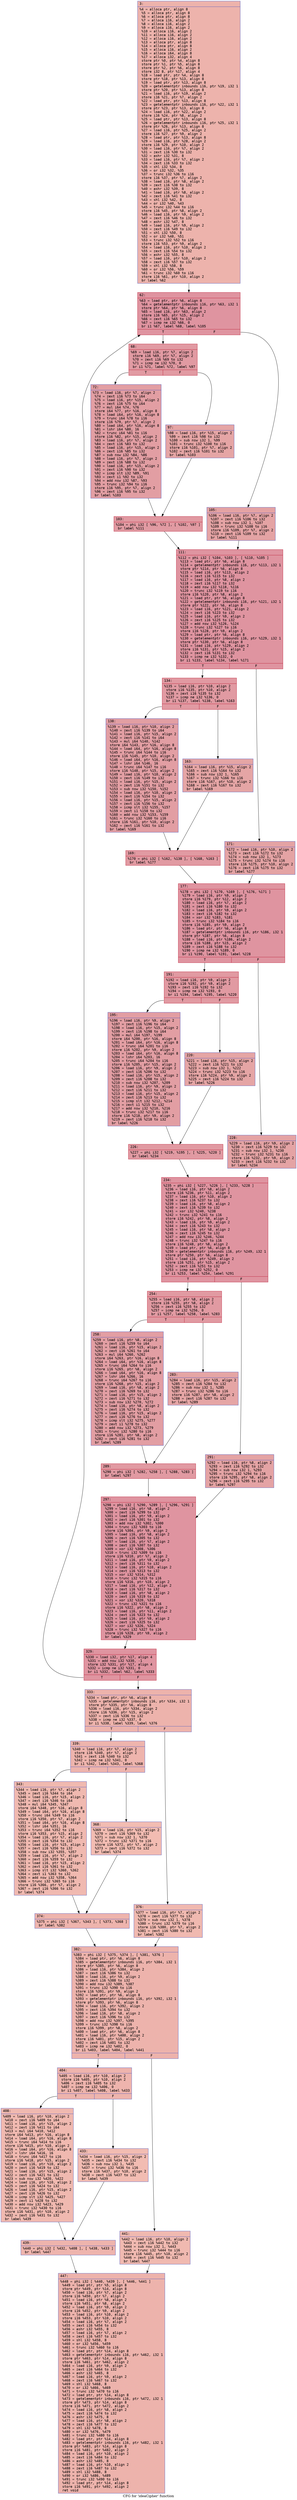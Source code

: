 digraph "CFG for 'ideaCipher' function" {
	label="CFG for 'ideaCipher' function";

	Node0x600000baed50 [shape=record,color="#3d50c3ff", style=filled, fillcolor="#d6524470" fontname="Courier",label="{3:\l|  %4 = alloca ptr, align 8\l  %5 = alloca ptr, align 8\l  %6 = alloca ptr, align 8\l  %7 = alloca i16, align 2\l  %8 = alloca i16, align 2\l  %9 = alloca i16, align 2\l  %10 = alloca i16, align 2\l  %11 = alloca i16, align 2\l  %12 = alloca i16, align 2\l  %13 = alloca ptr, align 8\l  %14 = alloca ptr, align 8\l  %15 = alloca i16, align 2\l  %16 = alloca i64, align 8\l  %17 = alloca i32, align 4\l  store ptr %0, ptr %4, align 8\l  store ptr %1, ptr %5, align 8\l  store ptr %2, ptr %6, align 8\l  store i32 8, ptr %17, align 4\l  %18 = load ptr, ptr %4, align 8\l  store ptr %18, ptr %13, align 8\l  %19 = load ptr, ptr %13, align 8\l  %20 = getelementptr inbounds i16, ptr %19, i32 1\l  store ptr %20, ptr %13, align 8\l  %21 = load i16, ptr %19, align 2\l  store i16 %21, ptr %7, align 2\l  %22 = load ptr, ptr %13, align 8\l  %23 = getelementptr inbounds i16, ptr %22, i32 1\l  store ptr %23, ptr %13, align 8\l  %24 = load i16, ptr %22, align 2\l  store i16 %24, ptr %8, align 2\l  %25 = load ptr, ptr %13, align 8\l  %26 = getelementptr inbounds i16, ptr %25, i32 1\l  store ptr %26, ptr %13, align 8\l  %27 = load i16, ptr %25, align 2\l  store i16 %27, ptr %9, align 2\l  %28 = load ptr, ptr %13, align 8\l  %29 = load i16, ptr %28, align 2\l  store i16 %29, ptr %10, align 2\l  %30 = load i16, ptr %7, align 2\l  %31 = zext i16 %30 to i32\l  %32 = ashr i32 %31, 8\l  %33 = load i16, ptr %7, align 2\l  %34 = zext i16 %33 to i32\l  %35 = shl i32 %34, 8\l  %36 = or i32 %32, %35\l  %37 = trunc i32 %36 to i16\l  store i16 %37, ptr %7, align 2\l  %38 = load i16, ptr %8, align 2\l  %39 = zext i16 %38 to i32\l  %40 = ashr i32 %39, 8\l  %41 = load i16, ptr %8, align 2\l  %42 = zext i16 %41 to i32\l  %43 = shl i32 %42, 8\l  %44 = or i32 %40, %43\l  %45 = trunc i32 %44 to i16\l  store i16 %45, ptr %8, align 2\l  %46 = load i16, ptr %9, align 2\l  %47 = zext i16 %46 to i32\l  %48 = ashr i32 %47, 8\l  %49 = load i16, ptr %9, align 2\l  %50 = zext i16 %49 to i32\l  %51 = shl i32 %50, 8\l  %52 = or i32 %48, %51\l  %53 = trunc i32 %52 to i16\l  store i16 %53, ptr %9, align 2\l  %54 = load i16, ptr %10, align 2\l  %55 = zext i16 %54 to i32\l  %56 = ashr i32 %55, 8\l  %57 = load i16, ptr %10, align 2\l  %58 = zext i16 %57 to i32\l  %59 = shl i32 %58, 8\l  %60 = or i32 %56, %59\l  %61 = trunc i32 %60 to i16\l  store i16 %61, ptr %10, align 2\l  br label %62\l}"];
	Node0x600000baed50 -> Node0x600000baeda0[tooltip="3 -> 62\nProbability 100.00%" ];
	Node0x600000baeda0 [shape=record,color="#b70d28ff", style=filled, fillcolor="#b70d2870" fontname="Courier",label="{62:\l|  %63 = load ptr, ptr %6, align 8\l  %64 = getelementptr inbounds i16, ptr %63, i32 1\l  store ptr %64, ptr %6, align 8\l  %65 = load i16, ptr %63, align 2\l  store i16 %65, ptr %15, align 2\l  %66 = zext i16 %65 to i32\l  %67 = icmp ne i32 %66, 0\l  br i1 %67, label %68, label %105\l|{<s0>T|<s1>F}}"];
	Node0x600000baeda0:s0 -> Node0x600000baedf0[tooltip="62 -> 68\nProbability 62.50%" ];
	Node0x600000baeda0:s1 -> Node0x600000baef30[tooltip="62 -> 105\nProbability 37.50%" ];
	Node0x600000baedf0 [shape=record,color="#b70d28ff", style=filled, fillcolor="#bb1b2c70" fontname="Courier",label="{68:\l|  %69 = load i16, ptr %7, align 2\l  store i16 %69, ptr %7, align 2\l  %70 = zext i16 %69 to i32\l  %71 = icmp ne i32 %70, 0\l  br i1 %71, label %72, label %97\l|{<s0>T|<s1>F}}"];
	Node0x600000baedf0:s0 -> Node0x600000baee40[tooltip="68 -> 72\nProbability 62.50%" ];
	Node0x600000baedf0:s1 -> Node0x600000baee90[tooltip="68 -> 97\nProbability 37.50%" ];
	Node0x600000baee40 [shape=record,color="#3d50c3ff", style=filled, fillcolor="#be242e70" fontname="Courier",label="{72:\l|  %73 = load i16, ptr %7, align 2\l  %74 = zext i16 %73 to i64\l  %75 = load i16, ptr %15, align 2\l  %76 = zext i16 %75 to i64\l  %77 = mul i64 %74, %76\l  store i64 %77, ptr %16, align 8\l  %78 = load i64, ptr %16, align 8\l  %79 = trunc i64 %78 to i16\l  store i16 %79, ptr %7, align 2\l  %80 = load i64, ptr %16, align 8\l  %81 = lshr i64 %80, 16\l  %82 = trunc i64 %81 to i16\l  store i16 %82, ptr %15, align 2\l  %83 = load i16, ptr %7, align 2\l  %84 = zext i16 %83 to i32\l  %85 = load i16, ptr %15, align 2\l  %86 = zext i16 %85 to i32\l  %87 = sub nsw i32 %84, %86\l  %88 = load i16, ptr %7, align 2\l  %89 = zext i16 %88 to i32\l  %90 = load i16, ptr %15, align 2\l  %91 = zext i16 %90 to i32\l  %92 = icmp slt i32 %89, %91\l  %93 = zext i1 %92 to i32\l  %94 = add nsw i32 %87, %93\l  %95 = trunc i32 %94 to i16\l  store i16 %95, ptr %7, align 2\l  %96 = zext i16 %95 to i32\l  br label %103\l}"];
	Node0x600000baee40 -> Node0x600000baeee0[tooltip="72 -> 103\nProbability 100.00%" ];
	Node0x600000baee90 [shape=record,color="#3d50c3ff", style=filled, fillcolor="#c5333470" fontname="Courier",label="{97:\l|  %98 = load i16, ptr %15, align 2\l  %99 = zext i16 %98 to i32\l  %100 = sub nsw i32 1, %99\l  %101 = trunc i32 %100 to i16\l  store i16 %101, ptr %7, align 2\l  %102 = zext i16 %101 to i32\l  br label %103\l}"];
	Node0x600000baee90 -> Node0x600000baeee0[tooltip="97 -> 103\nProbability 100.00%" ];
	Node0x600000baeee0 [shape=record,color="#b70d28ff", style=filled, fillcolor="#bb1b2c70" fontname="Courier",label="{103:\l|  %104 = phi i32 [ %96, %72 ], [ %102, %97 ]\l  br label %111\l}"];
	Node0x600000baeee0 -> Node0x600000baef80[tooltip="103 -> 111\nProbability 100.00%" ];
	Node0x600000baef30 [shape=record,color="#3d50c3ff", style=filled, fillcolor="#c32e3170" fontname="Courier",label="{105:\l|  %106 = load i16, ptr %7, align 2\l  %107 = zext i16 %106 to i32\l  %108 = sub nsw i32 1, %107\l  %109 = trunc i32 %108 to i16\l  store i16 %109, ptr %7, align 2\l  %110 = zext i16 %109 to i32\l  br label %111\l}"];
	Node0x600000baef30 -> Node0x600000baef80[tooltip="105 -> 111\nProbability 100.00%" ];
	Node0x600000baef80 [shape=record,color="#b70d28ff", style=filled, fillcolor="#b70d2870" fontname="Courier",label="{111:\l|  %112 = phi i32 [ %104, %103 ], [ %110, %105 ]\l  %113 = load ptr, ptr %6, align 8\l  %114 = getelementptr inbounds i16, ptr %113, i32 1\l  store ptr %114, ptr %6, align 8\l  %115 = load i16, ptr %113, align 2\l  %116 = zext i16 %115 to i32\l  %117 = load i16, ptr %8, align 2\l  %118 = zext i16 %117 to i32\l  %119 = add nsw i32 %118, %116\l  %120 = trunc i32 %119 to i16\l  store i16 %120, ptr %8, align 2\l  %121 = load ptr, ptr %6, align 8\l  %122 = getelementptr inbounds i16, ptr %121, i32 1\l  store ptr %122, ptr %6, align 8\l  %123 = load i16, ptr %121, align 2\l  %124 = zext i16 %123 to i32\l  %125 = load i16, ptr %9, align 2\l  %126 = zext i16 %125 to i32\l  %127 = add nsw i32 %126, %124\l  %128 = trunc i32 %127 to i16\l  store i16 %128, ptr %9, align 2\l  %129 = load ptr, ptr %6, align 8\l  %130 = getelementptr inbounds i16, ptr %129, i32 1\l  store ptr %130, ptr %6, align 8\l  %131 = load i16, ptr %129, align 2\l  store i16 %131, ptr %15, align 2\l  %132 = zext i16 %131 to i32\l  %133 = icmp ne i32 %132, 0\l  br i1 %133, label %134, label %171\l|{<s0>T|<s1>F}}"];
	Node0x600000baef80:s0 -> Node0x600000baefd0[tooltip="111 -> 134\nProbability 62.50%" ];
	Node0x600000baef80:s1 -> Node0x600000baf110[tooltip="111 -> 171\nProbability 37.50%" ];
	Node0x600000baefd0 [shape=record,color="#b70d28ff", style=filled, fillcolor="#bb1b2c70" fontname="Courier",label="{134:\l|  %135 = load i16, ptr %10, align 2\l  store i16 %135, ptr %10, align 2\l  %136 = zext i16 %135 to i32\l  %137 = icmp ne i32 %136, 0\l  br i1 %137, label %138, label %163\l|{<s0>T|<s1>F}}"];
	Node0x600000baefd0:s0 -> Node0x600000baf020[tooltip="134 -> 138\nProbability 62.50%" ];
	Node0x600000baefd0:s1 -> Node0x600000baf070[tooltip="134 -> 163\nProbability 37.50%" ];
	Node0x600000baf020 [shape=record,color="#3d50c3ff", style=filled, fillcolor="#be242e70" fontname="Courier",label="{138:\l|  %139 = load i16, ptr %10, align 2\l  %140 = zext i16 %139 to i64\l  %141 = load i16, ptr %15, align 2\l  %142 = zext i16 %141 to i64\l  %143 = mul i64 %140, %142\l  store i64 %143, ptr %16, align 8\l  %144 = load i64, ptr %16, align 8\l  %145 = trunc i64 %144 to i16\l  store i16 %145, ptr %10, align 2\l  %146 = load i64, ptr %16, align 8\l  %147 = lshr i64 %146, 16\l  %148 = trunc i64 %147 to i16\l  store i16 %148, ptr %15, align 2\l  %149 = load i16, ptr %10, align 2\l  %150 = zext i16 %149 to i32\l  %151 = load i16, ptr %15, align 2\l  %152 = zext i16 %151 to i32\l  %153 = sub nsw i32 %150, %152\l  %154 = load i16, ptr %10, align 2\l  %155 = zext i16 %154 to i32\l  %156 = load i16, ptr %15, align 2\l  %157 = zext i16 %156 to i32\l  %158 = icmp slt i32 %155, %157\l  %159 = zext i1 %158 to i32\l  %160 = add nsw i32 %153, %159\l  %161 = trunc i32 %160 to i16\l  store i16 %161, ptr %10, align 2\l  %162 = zext i16 %161 to i32\l  br label %169\l}"];
	Node0x600000baf020 -> Node0x600000baf0c0[tooltip="138 -> 169\nProbability 100.00%" ];
	Node0x600000baf070 [shape=record,color="#3d50c3ff", style=filled, fillcolor="#c5333470" fontname="Courier",label="{163:\l|  %164 = load i16, ptr %15, align 2\l  %165 = zext i16 %164 to i32\l  %166 = sub nsw i32 1, %165\l  %167 = trunc i32 %166 to i16\l  store i16 %167, ptr %10, align 2\l  %168 = zext i16 %167 to i32\l  br label %169\l}"];
	Node0x600000baf070 -> Node0x600000baf0c0[tooltip="163 -> 169\nProbability 100.00%" ];
	Node0x600000baf0c0 [shape=record,color="#b70d28ff", style=filled, fillcolor="#bb1b2c70" fontname="Courier",label="{169:\l|  %170 = phi i32 [ %162, %138 ], [ %168, %163 ]\l  br label %177\l}"];
	Node0x600000baf0c0 -> Node0x600000baf160[tooltip="169 -> 177\nProbability 100.00%" ];
	Node0x600000baf110 [shape=record,color="#3d50c3ff", style=filled, fillcolor="#c32e3170" fontname="Courier",label="{171:\l|  %172 = load i16, ptr %10, align 2\l  %173 = zext i16 %172 to i32\l  %174 = sub nsw i32 1, %173\l  %175 = trunc i32 %174 to i16\l  store i16 %175, ptr %10, align 2\l  %176 = zext i16 %175 to i32\l  br label %177\l}"];
	Node0x600000baf110 -> Node0x600000baf160[tooltip="171 -> 177\nProbability 100.00%" ];
	Node0x600000baf160 [shape=record,color="#b70d28ff", style=filled, fillcolor="#b70d2870" fontname="Courier",label="{177:\l|  %178 = phi i32 [ %170, %169 ], [ %176, %171 ]\l  %179 = load i16, ptr %9, align 2\l  store i16 %179, ptr %12, align 2\l  %180 = load i16, ptr %7, align 2\l  %181 = zext i16 %180 to i32\l  %182 = load i16, ptr %9, align 2\l  %183 = zext i16 %182 to i32\l  %184 = xor i32 %183, %181\l  %185 = trunc i32 %184 to i16\l  store i16 %185, ptr %9, align 2\l  %186 = load ptr, ptr %6, align 8\l  %187 = getelementptr inbounds i16, ptr %186, i32 1\l  store ptr %187, ptr %6, align 8\l  %188 = load i16, ptr %186, align 2\l  store i16 %188, ptr %15, align 2\l  %189 = zext i16 %188 to i32\l  %190 = icmp ne i32 %189, 0\l  br i1 %190, label %191, label %228\l|{<s0>T|<s1>F}}"];
	Node0x600000baf160:s0 -> Node0x600000baf1b0[tooltip="177 -> 191\nProbability 62.50%" ];
	Node0x600000baf160:s1 -> Node0x600000baf2f0[tooltip="177 -> 228\nProbability 37.50%" ];
	Node0x600000baf1b0 [shape=record,color="#b70d28ff", style=filled, fillcolor="#bb1b2c70" fontname="Courier",label="{191:\l|  %192 = load i16, ptr %9, align 2\l  store i16 %192, ptr %9, align 2\l  %193 = zext i16 %192 to i32\l  %194 = icmp ne i32 %193, 0\l  br i1 %194, label %195, label %220\l|{<s0>T|<s1>F}}"];
	Node0x600000baf1b0:s0 -> Node0x600000baf200[tooltip="191 -> 195\nProbability 62.50%" ];
	Node0x600000baf1b0:s1 -> Node0x600000baf250[tooltip="191 -> 220\nProbability 37.50%" ];
	Node0x600000baf200 [shape=record,color="#3d50c3ff", style=filled, fillcolor="#be242e70" fontname="Courier",label="{195:\l|  %196 = load i16, ptr %9, align 2\l  %197 = zext i16 %196 to i64\l  %198 = load i16, ptr %15, align 2\l  %199 = zext i16 %198 to i64\l  %200 = mul i64 %197, %199\l  store i64 %200, ptr %16, align 8\l  %201 = load i64, ptr %16, align 8\l  %202 = trunc i64 %201 to i16\l  store i16 %202, ptr %9, align 2\l  %203 = load i64, ptr %16, align 8\l  %204 = lshr i64 %203, 16\l  %205 = trunc i64 %204 to i16\l  store i16 %205, ptr %15, align 2\l  %206 = load i16, ptr %9, align 2\l  %207 = zext i16 %206 to i32\l  %208 = load i16, ptr %15, align 2\l  %209 = zext i16 %208 to i32\l  %210 = sub nsw i32 %207, %209\l  %211 = load i16, ptr %9, align 2\l  %212 = zext i16 %211 to i32\l  %213 = load i16, ptr %15, align 2\l  %214 = zext i16 %213 to i32\l  %215 = icmp slt i32 %212, %214\l  %216 = zext i1 %215 to i32\l  %217 = add nsw i32 %210, %216\l  %218 = trunc i32 %217 to i16\l  store i16 %218, ptr %9, align 2\l  %219 = zext i16 %218 to i32\l  br label %226\l}"];
	Node0x600000baf200 -> Node0x600000baf2a0[tooltip="195 -> 226\nProbability 100.00%" ];
	Node0x600000baf250 [shape=record,color="#3d50c3ff", style=filled, fillcolor="#c5333470" fontname="Courier",label="{220:\l|  %221 = load i16, ptr %15, align 2\l  %222 = zext i16 %221 to i32\l  %223 = sub nsw i32 1, %222\l  %224 = trunc i32 %223 to i16\l  store i16 %224, ptr %9, align 2\l  %225 = zext i16 %224 to i32\l  br label %226\l}"];
	Node0x600000baf250 -> Node0x600000baf2a0[tooltip="220 -> 226\nProbability 100.00%" ];
	Node0x600000baf2a0 [shape=record,color="#b70d28ff", style=filled, fillcolor="#bb1b2c70" fontname="Courier",label="{226:\l|  %227 = phi i32 [ %219, %195 ], [ %225, %220 ]\l  br label %234\l}"];
	Node0x600000baf2a0 -> Node0x600000baf340[tooltip="226 -> 234\nProbability 100.00%" ];
	Node0x600000baf2f0 [shape=record,color="#3d50c3ff", style=filled, fillcolor="#c32e3170" fontname="Courier",label="{228:\l|  %229 = load i16, ptr %9, align 2\l  %230 = zext i16 %229 to i32\l  %231 = sub nsw i32 1, %230\l  %232 = trunc i32 %231 to i16\l  store i16 %232, ptr %9, align 2\l  %233 = zext i16 %232 to i32\l  br label %234\l}"];
	Node0x600000baf2f0 -> Node0x600000baf340[tooltip="228 -> 234\nProbability 100.00%" ];
	Node0x600000baf340 [shape=record,color="#b70d28ff", style=filled, fillcolor="#b70d2870" fontname="Courier",label="{234:\l|  %235 = phi i32 [ %227, %226 ], [ %233, %228 ]\l  %236 = load i16, ptr %8, align 2\l  store i16 %236, ptr %11, align 2\l  %237 = load i16, ptr %10, align 2\l  %238 = zext i16 %237 to i32\l  %239 = load i16, ptr %8, align 2\l  %240 = zext i16 %239 to i32\l  %241 = xor i32 %240, %238\l  %242 = trunc i32 %241 to i16\l  store i16 %242, ptr %8, align 2\l  %243 = load i16, ptr %9, align 2\l  %244 = zext i16 %243 to i32\l  %245 = load i16, ptr %8, align 2\l  %246 = zext i16 %245 to i32\l  %247 = add nsw i32 %246, %244\l  %248 = trunc i32 %247 to i16\l  store i16 %248, ptr %8, align 2\l  %249 = load ptr, ptr %6, align 8\l  %250 = getelementptr inbounds i16, ptr %249, i32 1\l  store ptr %250, ptr %6, align 8\l  %251 = load i16, ptr %249, align 2\l  store i16 %251, ptr %15, align 2\l  %252 = zext i16 %251 to i32\l  %253 = icmp ne i32 %252, 0\l  br i1 %253, label %254, label %291\l|{<s0>T|<s1>F}}"];
	Node0x600000baf340:s0 -> Node0x600000baf390[tooltip="234 -> 254\nProbability 62.50%" ];
	Node0x600000baf340:s1 -> Node0x600000baf4d0[tooltip="234 -> 291\nProbability 37.50%" ];
	Node0x600000baf390 [shape=record,color="#b70d28ff", style=filled, fillcolor="#bb1b2c70" fontname="Courier",label="{254:\l|  %255 = load i16, ptr %8, align 2\l  store i16 %255, ptr %8, align 2\l  %256 = zext i16 %255 to i32\l  %257 = icmp ne i32 %256, 0\l  br i1 %257, label %258, label %283\l|{<s0>T|<s1>F}}"];
	Node0x600000baf390:s0 -> Node0x600000baf3e0[tooltip="254 -> 258\nProbability 62.50%" ];
	Node0x600000baf390:s1 -> Node0x600000baf430[tooltip="254 -> 283\nProbability 37.50%" ];
	Node0x600000baf3e0 [shape=record,color="#3d50c3ff", style=filled, fillcolor="#be242e70" fontname="Courier",label="{258:\l|  %259 = load i16, ptr %8, align 2\l  %260 = zext i16 %259 to i64\l  %261 = load i16, ptr %15, align 2\l  %262 = zext i16 %261 to i64\l  %263 = mul i64 %260, %262\l  store i64 %263, ptr %16, align 8\l  %264 = load i64, ptr %16, align 8\l  %265 = trunc i64 %264 to i16\l  store i16 %265, ptr %8, align 2\l  %266 = load i64, ptr %16, align 8\l  %267 = lshr i64 %266, 16\l  %268 = trunc i64 %267 to i16\l  store i16 %268, ptr %15, align 2\l  %269 = load i16, ptr %8, align 2\l  %270 = zext i16 %269 to i32\l  %271 = load i16, ptr %15, align 2\l  %272 = zext i16 %271 to i32\l  %273 = sub nsw i32 %270, %272\l  %274 = load i16, ptr %8, align 2\l  %275 = zext i16 %274 to i32\l  %276 = load i16, ptr %15, align 2\l  %277 = zext i16 %276 to i32\l  %278 = icmp slt i32 %275, %277\l  %279 = zext i1 %278 to i32\l  %280 = add nsw i32 %273, %279\l  %281 = trunc i32 %280 to i16\l  store i16 %281, ptr %8, align 2\l  %282 = zext i16 %281 to i32\l  br label %289\l}"];
	Node0x600000baf3e0 -> Node0x600000baf480[tooltip="258 -> 289\nProbability 100.00%" ];
	Node0x600000baf430 [shape=record,color="#3d50c3ff", style=filled, fillcolor="#c5333470" fontname="Courier",label="{283:\l|  %284 = load i16, ptr %15, align 2\l  %285 = zext i16 %284 to i32\l  %286 = sub nsw i32 1, %285\l  %287 = trunc i32 %286 to i16\l  store i16 %287, ptr %8, align 2\l  %288 = zext i16 %287 to i32\l  br label %289\l}"];
	Node0x600000baf430 -> Node0x600000baf480[tooltip="283 -> 289\nProbability 100.00%" ];
	Node0x600000baf480 [shape=record,color="#b70d28ff", style=filled, fillcolor="#bb1b2c70" fontname="Courier",label="{289:\l|  %290 = phi i32 [ %282, %258 ], [ %288, %283 ]\l  br label %297\l}"];
	Node0x600000baf480 -> Node0x600000baf520[tooltip="289 -> 297\nProbability 100.00%" ];
	Node0x600000baf4d0 [shape=record,color="#3d50c3ff", style=filled, fillcolor="#c32e3170" fontname="Courier",label="{291:\l|  %292 = load i16, ptr %8, align 2\l  %293 = zext i16 %292 to i32\l  %294 = sub nsw i32 1, %293\l  %295 = trunc i32 %294 to i16\l  store i16 %295, ptr %8, align 2\l  %296 = zext i16 %295 to i32\l  br label %297\l}"];
	Node0x600000baf4d0 -> Node0x600000baf520[tooltip="291 -> 297\nProbability 100.00%" ];
	Node0x600000baf520 [shape=record,color="#b70d28ff", style=filled, fillcolor="#b70d2870" fontname="Courier",label="{297:\l|  %298 = phi i32 [ %290, %289 ], [ %296, %291 ]\l  %299 = load i16, ptr %8, align 2\l  %300 = zext i16 %299 to i32\l  %301 = load i16, ptr %9, align 2\l  %302 = zext i16 %301 to i32\l  %303 = add nsw i32 %302, %300\l  %304 = trunc i32 %303 to i16\l  store i16 %304, ptr %9, align 2\l  %305 = load i16, ptr %8, align 2\l  %306 = zext i16 %305 to i32\l  %307 = load i16, ptr %7, align 2\l  %308 = zext i16 %307 to i32\l  %309 = xor i32 %308, %306\l  %310 = trunc i32 %309 to i16\l  store i16 %310, ptr %7, align 2\l  %311 = load i16, ptr %9, align 2\l  %312 = zext i16 %311 to i32\l  %313 = load i16, ptr %10, align 2\l  %314 = zext i16 %313 to i32\l  %315 = xor i32 %314, %312\l  %316 = trunc i32 %315 to i16\l  store i16 %316, ptr %10, align 2\l  %317 = load i16, ptr %12, align 2\l  %318 = zext i16 %317 to i32\l  %319 = load i16, ptr %8, align 2\l  %320 = zext i16 %319 to i32\l  %321 = xor i32 %320, %318\l  %322 = trunc i32 %321 to i16\l  store i16 %322, ptr %8, align 2\l  %323 = load i16, ptr %11, align 2\l  %324 = zext i16 %323 to i32\l  %325 = load i16, ptr %9, align 2\l  %326 = zext i16 %325 to i32\l  %327 = xor i32 %326, %324\l  %328 = trunc i32 %327 to i16\l  store i16 %328, ptr %9, align 2\l  br label %329\l}"];
	Node0x600000baf520 -> Node0x600000baf570[tooltip="297 -> 329\nProbability 100.00%" ];
	Node0x600000baf570 [shape=record,color="#b70d28ff", style=filled, fillcolor="#b70d2870" fontname="Courier",label="{329:\l|  %330 = load i32, ptr %17, align 4\l  %331 = add nsw i32 %330, -1\l  store i32 %331, ptr %17, align 4\l  %332 = icmp ne i32 %331, 0\l  br i1 %332, label %62, label %333\l|{<s0>T|<s1>F}}"];
	Node0x600000baf570:s0 -> Node0x600000baeda0[tooltip="329 -> 62\nProbability 96.88%" ];
	Node0x600000baf570:s1 -> Node0x600000baf5c0[tooltip="329 -> 333\nProbability 3.12%" ];
	Node0x600000baf5c0 [shape=record,color="#3d50c3ff", style=filled, fillcolor="#d6524470" fontname="Courier",label="{333:\l|  %334 = load ptr, ptr %6, align 8\l  %335 = getelementptr inbounds i16, ptr %334, i32 1\l  store ptr %335, ptr %6, align 8\l  %336 = load i16, ptr %334, align 2\l  store i16 %336, ptr %15, align 2\l  %337 = zext i16 %336 to i32\l  %338 = icmp ne i32 %337, 0\l  br i1 %338, label %339, label %376\l|{<s0>T|<s1>F}}"];
	Node0x600000baf5c0:s0 -> Node0x600000baf610[tooltip="333 -> 339\nProbability 62.50%" ];
	Node0x600000baf5c0:s1 -> Node0x600000baf750[tooltip="333 -> 376\nProbability 37.50%" ];
	Node0x600000baf610 [shape=record,color="#3d50c3ff", style=filled, fillcolor="#d8564670" fontname="Courier",label="{339:\l|  %340 = load i16, ptr %7, align 2\l  store i16 %340, ptr %7, align 2\l  %341 = zext i16 %340 to i32\l  %342 = icmp ne i32 %341, 0\l  br i1 %342, label %343, label %368\l|{<s0>T|<s1>F}}"];
	Node0x600000baf610:s0 -> Node0x600000baf660[tooltip="339 -> 343\nProbability 62.50%" ];
	Node0x600000baf610:s1 -> Node0x600000baf6b0[tooltip="339 -> 368\nProbability 37.50%" ];
	Node0x600000baf660 [shape=record,color="#3d50c3ff", style=filled, fillcolor="#de614d70" fontname="Courier",label="{343:\l|  %344 = load i16, ptr %7, align 2\l  %345 = zext i16 %344 to i64\l  %346 = load i16, ptr %15, align 2\l  %347 = zext i16 %346 to i64\l  %348 = mul i64 %345, %347\l  store i64 %348, ptr %16, align 8\l  %349 = load i64, ptr %16, align 8\l  %350 = trunc i64 %349 to i16\l  store i16 %350, ptr %7, align 2\l  %351 = load i64, ptr %16, align 8\l  %352 = lshr i64 %351, 16\l  %353 = trunc i64 %352 to i16\l  store i16 %353, ptr %15, align 2\l  %354 = load i16, ptr %7, align 2\l  %355 = zext i16 %354 to i32\l  %356 = load i16, ptr %15, align 2\l  %357 = zext i16 %356 to i32\l  %358 = sub nsw i32 %355, %357\l  %359 = load i16, ptr %7, align 2\l  %360 = zext i16 %359 to i32\l  %361 = load i16, ptr %15, align 2\l  %362 = zext i16 %361 to i32\l  %363 = icmp slt i32 %360, %362\l  %364 = zext i1 %363 to i32\l  %365 = add nsw i32 %358, %364\l  %366 = trunc i32 %365 to i16\l  store i16 %366, ptr %7, align 2\l  %367 = zext i16 %366 to i32\l  br label %374\l}"];
	Node0x600000baf660 -> Node0x600000baf700[tooltip="343 -> 374\nProbability 100.00%" ];
	Node0x600000baf6b0 [shape=record,color="#3d50c3ff", style=filled, fillcolor="#e1675170" fontname="Courier",label="{368:\l|  %369 = load i16, ptr %15, align 2\l  %370 = zext i16 %369 to i32\l  %371 = sub nsw i32 1, %370\l  %372 = trunc i32 %371 to i16\l  store i16 %372, ptr %7, align 2\l  %373 = zext i16 %372 to i32\l  br label %374\l}"];
	Node0x600000baf6b0 -> Node0x600000baf700[tooltip="368 -> 374\nProbability 100.00%" ];
	Node0x600000baf700 [shape=record,color="#3d50c3ff", style=filled, fillcolor="#d8564670" fontname="Courier",label="{374:\l|  %375 = phi i32 [ %367, %343 ], [ %373, %368 ]\l  br label %382\l}"];
	Node0x600000baf700 -> Node0x600000baf7a0[tooltip="374 -> 382\nProbability 100.00%" ];
	Node0x600000baf750 [shape=record,color="#3d50c3ff", style=filled, fillcolor="#de614d70" fontname="Courier",label="{376:\l|  %377 = load i16, ptr %7, align 2\l  %378 = zext i16 %377 to i32\l  %379 = sub nsw i32 1, %378\l  %380 = trunc i32 %379 to i16\l  store i16 %380, ptr %7, align 2\l  %381 = zext i16 %380 to i32\l  br label %382\l}"];
	Node0x600000baf750 -> Node0x600000baf7a0[tooltip="376 -> 382\nProbability 100.00%" ];
	Node0x600000baf7a0 [shape=record,color="#3d50c3ff", style=filled, fillcolor="#d6524470" fontname="Courier",label="{382:\l|  %383 = phi i32 [ %375, %374 ], [ %381, %376 ]\l  %384 = load ptr, ptr %6, align 8\l  %385 = getelementptr inbounds i16, ptr %384, i32 1\l  store ptr %385, ptr %6, align 8\l  %386 = load i16, ptr %384, align 2\l  %387 = zext i16 %386 to i32\l  %388 = load i16, ptr %9, align 2\l  %389 = zext i16 %388 to i32\l  %390 = add nsw i32 %389, %387\l  %391 = trunc i32 %390 to i16\l  store i16 %391, ptr %9, align 2\l  %392 = load ptr, ptr %6, align 8\l  %393 = getelementptr inbounds i16, ptr %392, i32 1\l  store ptr %393, ptr %6, align 8\l  %394 = load i16, ptr %392, align 2\l  %395 = zext i16 %394 to i32\l  %396 = load i16, ptr %8, align 2\l  %397 = zext i16 %396 to i32\l  %398 = add nsw i32 %397, %395\l  %399 = trunc i32 %398 to i16\l  store i16 %399, ptr %8, align 2\l  %400 = load ptr, ptr %6, align 8\l  %401 = load i16, ptr %400, align 2\l  store i16 %401, ptr %15, align 2\l  %402 = zext i16 %401 to i32\l  %403 = icmp ne i32 %402, 0\l  br i1 %403, label %404, label %441\l|{<s0>T|<s1>F}}"];
	Node0x600000baf7a0:s0 -> Node0x600000baf7f0[tooltip="382 -> 404\nProbability 62.50%" ];
	Node0x600000baf7a0:s1 -> Node0x600000baf930[tooltip="382 -> 441\nProbability 37.50%" ];
	Node0x600000baf7f0 [shape=record,color="#3d50c3ff", style=filled, fillcolor="#d8564670" fontname="Courier",label="{404:\l|  %405 = load i16, ptr %10, align 2\l  store i16 %405, ptr %10, align 2\l  %406 = zext i16 %405 to i32\l  %407 = icmp ne i32 %406, 0\l  br i1 %407, label %408, label %433\l|{<s0>T|<s1>F}}"];
	Node0x600000baf7f0:s0 -> Node0x600000baf840[tooltip="404 -> 408\nProbability 62.50%" ];
	Node0x600000baf7f0:s1 -> Node0x600000baf890[tooltip="404 -> 433\nProbability 37.50%" ];
	Node0x600000baf840 [shape=record,color="#3d50c3ff", style=filled, fillcolor="#de614d70" fontname="Courier",label="{408:\l|  %409 = load i16, ptr %10, align 2\l  %410 = zext i16 %409 to i64\l  %411 = load i16, ptr %15, align 2\l  %412 = zext i16 %411 to i64\l  %413 = mul i64 %410, %412\l  store i64 %413, ptr %16, align 8\l  %414 = load i64, ptr %16, align 8\l  %415 = trunc i64 %414 to i16\l  store i16 %415, ptr %10, align 2\l  %416 = load i64, ptr %16, align 8\l  %417 = lshr i64 %416, 16\l  %418 = trunc i64 %417 to i16\l  store i16 %418, ptr %15, align 2\l  %419 = load i16, ptr %10, align 2\l  %420 = zext i16 %419 to i32\l  %421 = load i16, ptr %15, align 2\l  %422 = zext i16 %421 to i32\l  %423 = sub nsw i32 %420, %422\l  %424 = load i16, ptr %10, align 2\l  %425 = zext i16 %424 to i32\l  %426 = load i16, ptr %15, align 2\l  %427 = zext i16 %426 to i32\l  %428 = icmp slt i32 %425, %427\l  %429 = zext i1 %428 to i32\l  %430 = add nsw i32 %423, %429\l  %431 = trunc i32 %430 to i16\l  store i16 %431, ptr %10, align 2\l  %432 = zext i16 %431 to i32\l  br label %439\l}"];
	Node0x600000baf840 -> Node0x600000baf8e0[tooltip="408 -> 439\nProbability 100.00%" ];
	Node0x600000baf890 [shape=record,color="#3d50c3ff", style=filled, fillcolor="#e1675170" fontname="Courier",label="{433:\l|  %434 = load i16, ptr %15, align 2\l  %435 = zext i16 %434 to i32\l  %436 = sub nsw i32 1, %435\l  %437 = trunc i32 %436 to i16\l  store i16 %437, ptr %10, align 2\l  %438 = zext i16 %437 to i32\l  br label %439\l}"];
	Node0x600000baf890 -> Node0x600000baf8e0[tooltip="433 -> 439\nProbability 100.00%" ];
	Node0x600000baf8e0 [shape=record,color="#3d50c3ff", style=filled, fillcolor="#d8564670" fontname="Courier",label="{439:\l|  %440 = phi i32 [ %432, %408 ], [ %438, %433 ]\l  br label %447\l}"];
	Node0x600000baf8e0 -> Node0x600000baf980[tooltip="439 -> 447\nProbability 100.00%" ];
	Node0x600000baf930 [shape=record,color="#3d50c3ff", style=filled, fillcolor="#de614d70" fontname="Courier",label="{441:\l|  %442 = load i16, ptr %10, align 2\l  %443 = zext i16 %442 to i32\l  %444 = sub nsw i32 1, %443\l  %445 = trunc i32 %444 to i16\l  store i16 %445, ptr %10, align 2\l  %446 = zext i16 %445 to i32\l  br label %447\l}"];
	Node0x600000baf930 -> Node0x600000baf980[tooltip="441 -> 447\nProbability 100.00%" ];
	Node0x600000baf980 [shape=record,color="#3d50c3ff", style=filled, fillcolor="#d6524470" fontname="Courier",label="{447:\l|  %448 = phi i32 [ %440, %439 ], [ %446, %441 ]\l  %449 = load ptr, ptr %5, align 8\l  store ptr %449, ptr %14, align 8\l  %450 = load i16, ptr %7, align 2\l  store i16 %450, ptr %7, align 2\l  %451 = load i16, ptr %8, align 2\l  store i16 %451, ptr %8, align 2\l  %452 = load i16, ptr %9, align 2\l  store i16 %452, ptr %9, align 2\l  %453 = load i16, ptr %10, align 2\l  store i16 %453, ptr %10, align 2\l  %454 = load i16, ptr %7, align 2\l  %455 = zext i16 %454 to i32\l  %456 = ashr i32 %455, 8\l  %457 = load i16, ptr %7, align 2\l  %458 = zext i16 %457 to i32\l  %459 = shl i32 %458, 8\l  %460 = or i32 %456, %459\l  %461 = trunc i32 %460 to i16\l  %462 = load ptr, ptr %14, align 8\l  %463 = getelementptr inbounds i16, ptr %462, i32 1\l  store ptr %463, ptr %14, align 8\l  store i16 %461, ptr %462, align 2\l  %464 = load i16, ptr %9, align 2\l  %465 = zext i16 %464 to i32\l  %466 = ashr i32 %465, 8\l  %467 = load i16, ptr %9, align 2\l  %468 = zext i16 %467 to i32\l  %469 = shl i32 %468, 8\l  %470 = or i32 %466, %469\l  %471 = trunc i32 %470 to i16\l  %472 = load ptr, ptr %14, align 8\l  %473 = getelementptr inbounds i16, ptr %472, i32 1\l  store ptr %473, ptr %14, align 8\l  store i16 %471, ptr %472, align 2\l  %474 = load i16, ptr %8, align 2\l  %475 = zext i16 %474 to i32\l  %476 = ashr i32 %475, 8\l  %477 = load i16, ptr %8, align 2\l  %478 = zext i16 %477 to i32\l  %479 = shl i32 %478, 8\l  %480 = or i32 %476, %479\l  %481 = trunc i32 %480 to i16\l  %482 = load ptr, ptr %14, align 8\l  %483 = getelementptr inbounds i16, ptr %482, i32 1\l  store ptr %483, ptr %14, align 8\l  store i16 %481, ptr %482, align 2\l  %484 = load i16, ptr %10, align 2\l  %485 = zext i16 %484 to i32\l  %486 = ashr i32 %485, 8\l  %487 = load i16, ptr %10, align 2\l  %488 = zext i16 %487 to i32\l  %489 = shl i32 %488, 8\l  %490 = or i32 %486, %489\l  %491 = trunc i32 %490 to i16\l  %492 = load ptr, ptr %14, align 8\l  store i16 %491, ptr %492, align 2\l  ret void\l}"];
}
